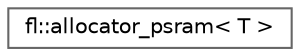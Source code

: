 digraph "Graphical Class Hierarchy"
{
 // INTERACTIVE_SVG=YES
 // LATEX_PDF_SIZE
  bgcolor="transparent";
  edge [fontname=Helvetica,fontsize=10,labelfontname=Helvetica,labelfontsize=10];
  node [fontname=Helvetica,fontsize=10,shape=box,height=0.2,width=0.4];
  rankdir="LR";
  Node0 [id="Node000000",label="fl::allocator_psram\< T \>",height=0.2,width=0.4,color="grey40", fillcolor="white", style="filled",URL="$d3/df2/classfl_1_1allocator__psram.html",tooltip=" "];
}
